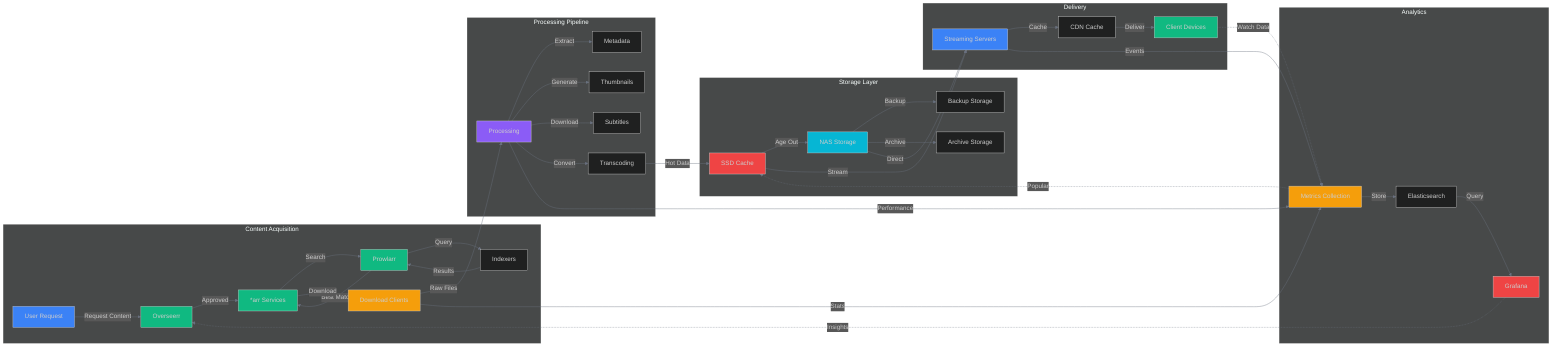 %%{init: {'theme':'dark', 'themeVariables': { 'primaryColor': '#1f2937', 'primaryTextColor': '#fff', 'primaryBorderColor': '#374151', 'lineColor': '#6b7280', 'secondaryColor': '#374151', 'tertiaryColor': '#1f2937'}}}%%

graph LR
    subgraph "Content Acquisition"
        USER[User Request]
        OVER[Overseerr]
        ARR[*arr Services]
        PROW[Prowlarr]
        INDEX[Indexers]
        DL[Download Clients]
    end
    
    subgraph "Processing Pipeline"
        PROC[Processing]
        TRANS[Transcoding]
        META[Metadata]
        SUB[Subtitles]
        THUMB[Thumbnails]
    end
    
    subgraph "Storage Layer"
        CACHE[SSD Cache]
        NAS[NAS Storage]
        BACKUP[Backup Storage]
        ARCH[Archive Storage]
    end
    
    subgraph "Delivery"
        CDN[CDN Cache]
        STREAM[Streaming Servers]
        CLIENT[Client Devices]
    end
    
    subgraph "Analytics"
        METRICS[Metrics Collection]
        ELASTIC[Elasticsearch]
        GRAF[Grafana]
    end
    
    %% Content Flow
    USER -->|Request Content| OVER
    OVER -->|Approved| ARR
    ARR -->|Search| PROW
    PROW -->|Query| INDEX
    INDEX -->|Results| PROW
    PROW -->|Best Match| ARR
    ARR -->|Download| DL
    
    %% Processing Flow
    DL -->|Raw Files| PROC
    PROC -->|Extract| META
    PROC -->|Generate| THUMB
    PROC -->|Download| SUB
    PROC -->|Convert| TRANS
    
    %% Storage Flow
    TRANS -->|Hot Data| CACHE
    CACHE -->|Age Out| NAS
    NAS -->|Backup| BACKUP
    NAS -->|Archive| ARCH
    
    %% Delivery Flow
    CACHE -->|Stream| STREAM
    STREAM -->|Cache| CDN
    CDN -->|Deliver| CLIENT
    NAS -->|Direct| STREAM
    
    %% Analytics Flow
    STREAM -->|Events| METRICS
    METRICS -->|Store| ELASTIC
    ELASTIC -->|Query| GRAF
    DL -->|Stats| METRICS
    PROC -->|Performance| METRICS
    
    %% Feedback Loops
    CLIENT -.->|Watch Data| METRICS
    GRAF -.->|Insights| OVER
    METRICS -.->|Popular| CACHE
    
    %% Data Lifecycle
    style USER fill:#3b82f6
    style OVER fill:#10b981
    style ARR fill:#10b981
    style PROW fill:#10b981
    style DL fill:#f59e0b
    style PROC fill:#8b5cf6
    style CACHE fill:#ef4444
    style NAS fill:#06b6d4
    style STREAM fill:#3b82f6
    style CLIENT fill:#10b981
    style METRICS fill:#f59e0b
    style GRAF fill:#ef4444